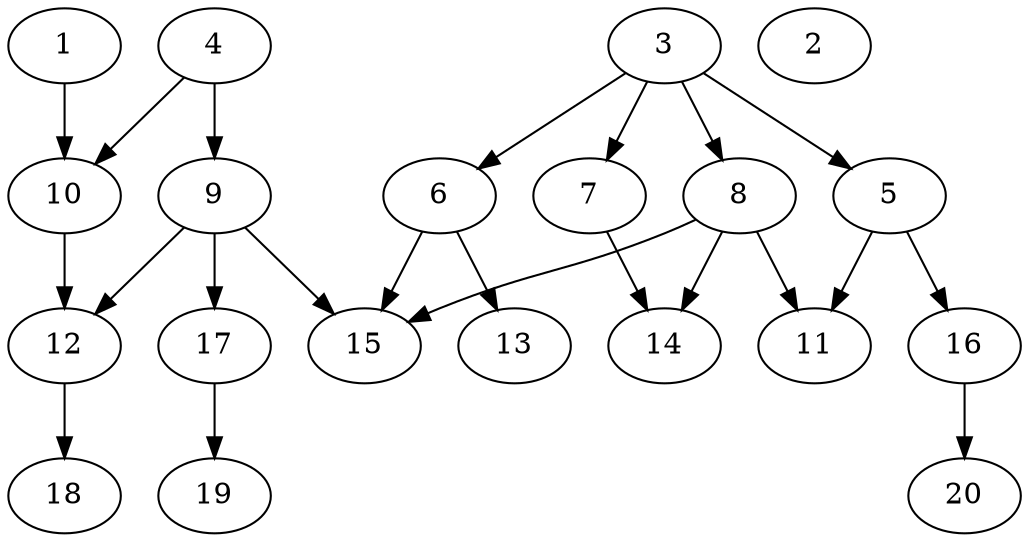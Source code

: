 // DAG automatically generated by daggen at Wed Jul 24 22:02:40 2019
// ./daggen --dot -n 20 --ccr 0.4 --fat 0.6 --regular 0.5 --density 0.5 --mindata 5242880 --maxdata 52428800 
digraph G {
  1 [size="50288640", alpha="0.12", expect_size="20115456"] 
  1 -> 10 [size ="20115456"]
  2 [size="54668800", alpha="0.01", expect_size="21867520"] 
  3 [size="56686080", alpha="0.01", expect_size="22674432"] 
  3 -> 5 [size ="22674432"]
  3 -> 6 [size ="22674432"]
  3 -> 7 [size ="22674432"]
  3 -> 8 [size ="22674432"]
  4 [size="82833920", alpha="0.04", expect_size="33133568"] 
  4 -> 9 [size ="33133568"]
  4 -> 10 [size ="33133568"]
  5 [size="50342400", alpha="0.06", expect_size="20136960"] 
  5 -> 11 [size ="20136960"]
  5 -> 16 [size ="20136960"]
  6 [size="24606720", alpha="0.02", expect_size="9842688"] 
  6 -> 13 [size ="9842688"]
  6 -> 15 [size ="9842688"]
  7 [size="99384320", alpha="0.14", expect_size="39753728"] 
  7 -> 14 [size ="39753728"]
  8 [size="107315200", alpha="0.19", expect_size="42926080"] 
  8 -> 11 [size ="42926080"]
  8 -> 14 [size ="42926080"]
  8 -> 15 [size ="42926080"]
  9 [size="54668800", alpha="0.07", expect_size="21867520"] 
  9 -> 12 [size ="21867520"]
  9 -> 15 [size ="21867520"]
  9 -> 17 [size ="21867520"]
  10 [size="76321280", alpha="0.02", expect_size="30528512"] 
  10 -> 12 [size ="30528512"]
  11 [size="73221120", alpha="0.16", expect_size="29288448"] 
  12 [size="28656640", alpha="0.13", expect_size="11462656"] 
  12 -> 18 [size ="11462656"]
  13 [size="32501760", alpha="0.20", expect_size="13000704"] 
  14 [size="38254080", alpha="0.04", expect_size="15301632"] 
  15 [size="62443520", alpha="0.19", expect_size="24977408"] 
  16 [size="100282880", alpha="0.06", expect_size="40113152"] 
  16 -> 20 [size ="40113152"]
  17 [size="114165760", alpha="0.01", expect_size="45666304"] 
  17 -> 19 [size ="45666304"]
  18 [size="76531200", alpha="0.11", expect_size="30612480"] 
  19 [size="73269760", alpha="0.05", expect_size="29307904"] 
  20 [size="112670720", alpha="0.11", expect_size="45068288"] 
}
